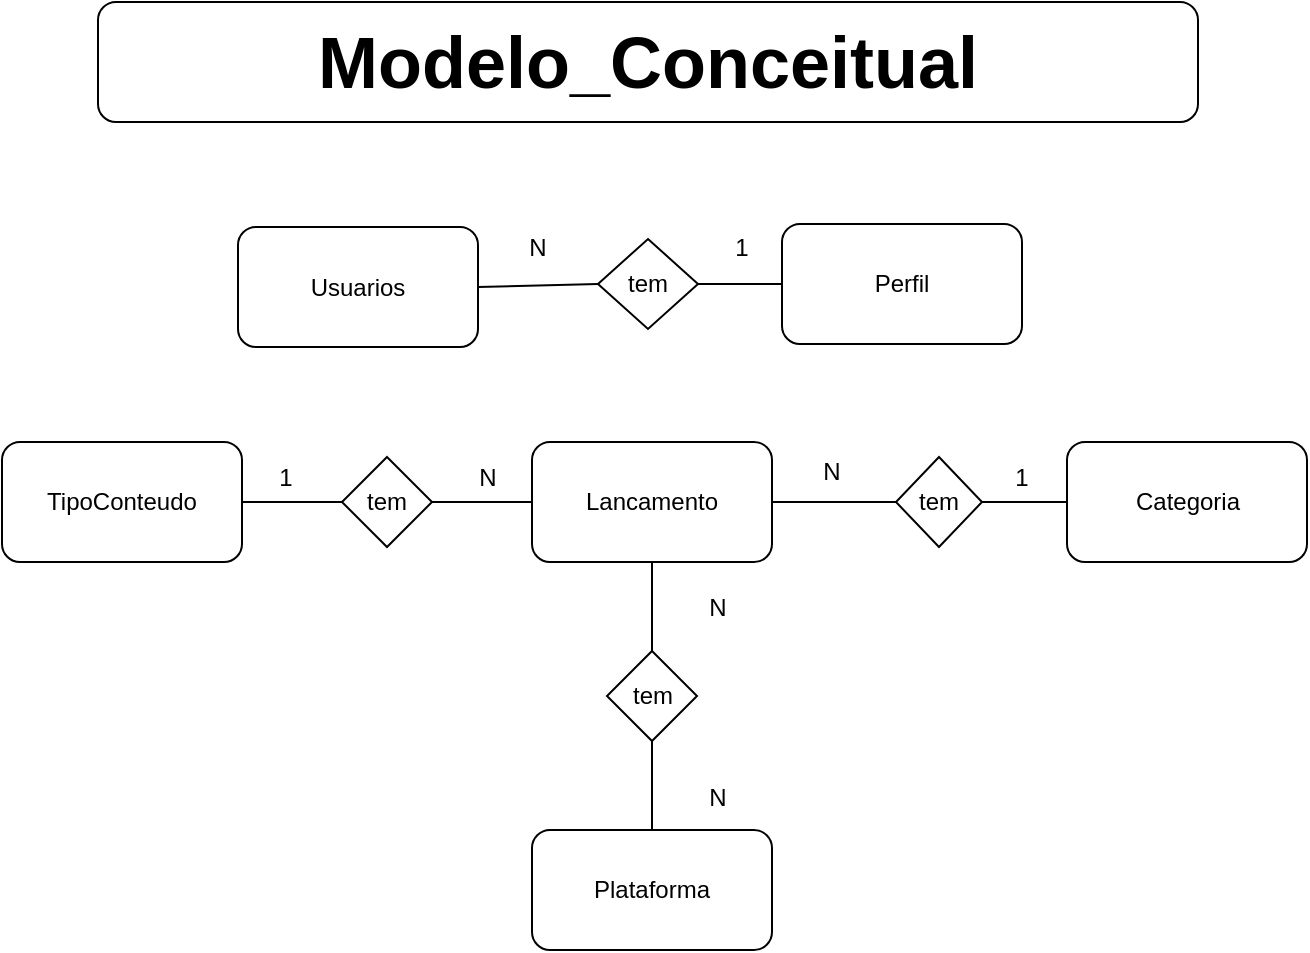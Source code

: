 <mxfile version="10.9.5" type="device"><diagram id="IKnwX2WGVvROxh1DFadM" name="Conceitual"><mxGraphModel dx="926" dy="628" grid="1" gridSize="10" guides="1" tooltips="1" connect="1" arrows="1" fold="1" page="1" pageScale="1" pageWidth="827" pageHeight="1169" math="0" shadow="0"><root><mxCell id="0"/><mxCell id="1" parent="0"/><mxCell id="0rki3idUkufvzQp9shYy-1" value="&lt;b&gt;&lt;font style=&quot;font-size: 36px&quot;&gt;Modelo_Conceitual&lt;/font&gt;&lt;/b&gt;" style="rounded=1;whiteSpace=wrap;html=1;" parent="1" vertex="1"><mxGeometry x="217" y="20" width="550" height="60" as="geometry"/></mxCell><mxCell id="0rki3idUkufvzQp9shYy-2" value="Lancamento" style="rounded=1;whiteSpace=wrap;html=1;" parent="1" vertex="1"><mxGeometry x="434" y="240" width="120" height="60" as="geometry"/></mxCell><mxCell id="0rki3idUkufvzQp9shYy-3" value="Usuarios" style="rounded=1;whiteSpace=wrap;html=1;" parent="1" vertex="1"><mxGeometry x="287" y="132.5" width="120" height="60" as="geometry"/></mxCell><mxCell id="0rki3idUkufvzQp9shYy-4" value="Perfil" style="rounded=1;whiteSpace=wrap;html=1;" parent="1" vertex="1"><mxGeometry x="559" y="131" width="120" height="60" as="geometry"/></mxCell><mxCell id="0rki3idUkufvzQp9shYy-5" value="tem" style="rhombus;whiteSpace=wrap;html=1;" parent="1" vertex="1"><mxGeometry x="467" y="138.5" width="50" height="45" as="geometry"/></mxCell><mxCell id="0rki3idUkufvzQp9shYy-6" value="" style="endArrow=none;html=1;entryX=0;entryY=0.5;entryDx=0;entryDy=0;exitX=1;exitY=0.5;exitDx=0;exitDy=0;" parent="1" source="0rki3idUkufvzQp9shYy-3" target="0rki3idUkufvzQp9shYy-5" edge="1"><mxGeometry width="50" height="50" relative="1" as="geometry"><mxPoint x="157" y="391" as="sourcePoint"/><mxPoint x="207" y="341" as="targetPoint"/></mxGeometry></mxCell><mxCell id="0rki3idUkufvzQp9shYy-7" value="" style="endArrow=none;html=1;entryX=0;entryY=0.5;entryDx=0;entryDy=0;exitX=1;exitY=0.5;exitDx=0;exitDy=0;" parent="1" source="0rki3idUkufvzQp9shYy-5" target="0rki3idUkufvzQp9shYy-4" edge="1"><mxGeometry width="50" height="50" relative="1" as="geometry"><mxPoint x="427" y="171" as="sourcePoint"/><mxPoint x="477" y="171" as="targetPoint"/></mxGeometry></mxCell><mxCell id="0rki3idUkufvzQp9shYy-8" value="TipoConteudo" style="rounded=1;whiteSpace=wrap;html=1;" parent="1" vertex="1"><mxGeometry x="169" y="240" width="120" height="60" as="geometry"/></mxCell><mxCell id="0rki3idUkufvzQp9shYy-9" value="Categoria" style="rounded=1;whiteSpace=wrap;html=1;" parent="1" vertex="1"><mxGeometry x="701.5" y="240" width="120" height="60" as="geometry"/></mxCell><mxCell id="0rki3idUkufvzQp9shYy-19" value="tem" style="rhombus;whiteSpace=wrap;html=1;" parent="1" vertex="1"><mxGeometry x="339" y="247.5" width="45" height="45" as="geometry"/></mxCell><mxCell id="0rki3idUkufvzQp9shYy-20" value="tem" style="rhombus;whiteSpace=wrap;html=1;" parent="1" vertex="1"><mxGeometry x="616" y="247.5" width="43" height="45" as="geometry"/></mxCell><mxCell id="0rki3idUkufvzQp9shYy-23" value="" style="endArrow=none;html=1;entryX=0;entryY=0.5;entryDx=0;entryDy=0;exitX=1;exitY=0.5;exitDx=0;exitDy=0;" parent="1" source="0rki3idUkufvzQp9shYy-2" target="0rki3idUkufvzQp9shYy-20" edge="1"><mxGeometry width="50" height="50" relative="1" as="geometry"><mxPoint x="601.5" y="182.5" as="sourcePoint"/><mxPoint x="411.5" y="15" as="targetPoint"/></mxGeometry></mxCell><mxCell id="0rki3idUkufvzQp9shYy-24" value="" style="endArrow=none;html=1;entryX=0;entryY=0.5;entryDx=0;entryDy=0;exitX=1;exitY=0.5;exitDx=0;exitDy=0;" parent="1" source="0rki3idUkufvzQp9shYy-20" target="0rki3idUkufvzQp9shYy-9" edge="1"><mxGeometry width="50" height="50" relative="1" as="geometry"><mxPoint x="461.5" y="15" as="sourcePoint"/><mxPoint x="521.5" y="15" as="targetPoint"/></mxGeometry></mxCell><mxCell id="0rki3idUkufvzQp9shYy-25" value="" style="endArrow=none;html=1;entryX=1;entryY=0.5;entryDx=0;entryDy=0;exitX=0;exitY=0.5;exitDx=0;exitDy=0;" parent="1" source="0rki3idUkufvzQp9shYy-19" target="0rki3idUkufvzQp9shYy-8" edge="1"><mxGeometry width="50" height="50" relative="1" as="geometry"><mxPoint x="471.5" y="113.5" as="sourcePoint"/><mxPoint x="531.5" y="113.5" as="targetPoint"/></mxGeometry></mxCell><mxCell id="0rki3idUkufvzQp9shYy-28" value="Plataforma" style="rounded=1;whiteSpace=wrap;html=1;" parent="1" vertex="1"><mxGeometry x="434" y="434" width="120" height="60" as="geometry"/></mxCell><mxCell id="0rki3idUkufvzQp9shYy-29" value="tem" style="rhombus;whiteSpace=wrap;html=1;" parent="1" vertex="1"><mxGeometry x="471.5" y="344.5" width="45" height="45" as="geometry"/></mxCell><mxCell id="0rki3idUkufvzQp9shYy-30" value="" style="endArrow=none;html=1;entryX=0.5;entryY=0;entryDx=0;entryDy=0;exitX=0.5;exitY=1;exitDx=0;exitDy=0;" parent="1" source="0rki3idUkufvzQp9shYy-2" target="0rki3idUkufvzQp9shYy-29" edge="1"><mxGeometry width="50" height="50" relative="1" as="geometry"><mxPoint x="494" y="350" as="sourcePoint"/><mxPoint x="604.0" y="280" as="targetPoint"/></mxGeometry></mxCell><mxCell id="0rki3idUkufvzQp9shYy-31" value="" style="endArrow=none;html=1;entryX=0.5;entryY=0;entryDx=0;entryDy=0;exitX=0.5;exitY=1;exitDx=0;exitDy=0;" parent="1" source="0rki3idUkufvzQp9shYy-29" target="0rki3idUkufvzQp9shYy-28" edge="1"><mxGeometry width="50" height="50" relative="1" as="geometry"><mxPoint x="574.0" y="290" as="sourcePoint"/><mxPoint x="614.0" y="290" as="targetPoint"/></mxGeometry></mxCell><mxCell id="Ps4J2Fh5uunrOuIDjTFJ-3" value="N" style="text;html=1;strokeColor=none;fillColor=none;align=center;verticalAlign=middle;whiteSpace=wrap;rounded=0;" parent="1" vertex="1"><mxGeometry x="417" y="132.5" width="40" height="20" as="geometry"/></mxCell><mxCell id="Ps4J2Fh5uunrOuIDjTFJ-4" value="1" style="text;html=1;strokeColor=none;fillColor=none;align=center;verticalAlign=middle;whiteSpace=wrap;rounded=0;" parent="1" vertex="1"><mxGeometry x="519" y="132.5" width="40" height="20" as="geometry"/></mxCell><mxCell id="Ps4J2Fh5uunrOuIDjTFJ-6" value="N" style="text;html=1;strokeColor=none;fillColor=none;align=center;verticalAlign=middle;whiteSpace=wrap;rounded=0;" parent="1" vertex="1"><mxGeometry x="506.5" y="407.5" width="40" height="20" as="geometry"/></mxCell><mxCell id="vnw5zGLadRv68ehUV5MJ-1" value="N" style="text;html=1;strokeColor=none;fillColor=none;align=center;verticalAlign=middle;whiteSpace=wrap;rounded=0;" parent="1" vertex="1"><mxGeometry x="506.5" y="312.5" width="40" height="20" as="geometry"/></mxCell><mxCell id="vnw5zGLadRv68ehUV5MJ-2" value="1" style="text;html=1;strokeColor=none;fillColor=none;align=center;verticalAlign=middle;whiteSpace=wrap;rounded=0;" parent="1" vertex="1"><mxGeometry x="659" y="247.5" width="40" height="20" as="geometry"/></mxCell><mxCell id="vnw5zGLadRv68ehUV5MJ-3" value="1" style="text;html=1;strokeColor=none;fillColor=none;align=center;verticalAlign=middle;whiteSpace=wrap;rounded=0;" parent="1" vertex="1"><mxGeometry x="291" y="247.5" width="40" height="20" as="geometry"/></mxCell><mxCell id="6OvE1vH8-m94Sic16W-X-6" value="" style="endArrow=none;html=1;entryX=1;entryY=0.5;entryDx=0;entryDy=0;exitX=0;exitY=0.5;exitDx=0;exitDy=0;" parent="1" source="0rki3idUkufvzQp9shYy-2" target="0rki3idUkufvzQp9shYy-19" edge="1"><mxGeometry width="50" height="50" relative="1" as="geometry"><mxPoint x="239" y="300.5" as="sourcePoint"/><mxPoint x="19" y="283.5" as="targetPoint"/></mxGeometry></mxCell><mxCell id="6OvE1vH8-m94Sic16W-X-7" value="N" style="text;html=1;strokeColor=none;fillColor=none;align=center;verticalAlign=middle;whiteSpace=wrap;rounded=0;" parent="1" vertex="1"><mxGeometry x="392" y="247.5" width="40" height="20" as="geometry"/></mxCell><mxCell id="Ek5ARJxSfsTclwWQQklN-2" value="N" style="text;html=1;strokeColor=none;fillColor=none;align=center;verticalAlign=middle;whiteSpace=wrap;rounded=0;" parent="1" vertex="1"><mxGeometry x="564" y="245" width="40" height="20" as="geometry"/></mxCell></root></mxGraphModel></diagram><diagram id="EGHrny3RZCT56U7k2skt" name="Lógico"><mxGraphModel dx="926" dy="628" grid="1" gridSize="10" guides="1" tooltips="1" connect="1" arrows="1" fold="1" page="1" pageScale="1" pageWidth="827" pageHeight="1169" math="0" shadow="0"><root><mxCell id="7Ri-d8o1p8bGG8eYC5vz-0"/><mxCell id="7Ri-d8o1p8bGG8eYC5vz-1" parent="7Ri-d8o1p8bGG8eYC5vz-0"/><mxCell id="NdsXeP2l0kmB4vTg7aDw-0" value="&lt;b&gt;&lt;font style=&quot;font-size: 36px&quot;&gt;Modelo_Lógico&lt;/font&gt;&lt;/b&gt;" style="rounded=1;whiteSpace=wrap;html=1;" parent="7Ri-d8o1p8bGG8eYC5vz-1" vertex="1"><mxGeometry x="245" y="30" width="550" height="60" as="geometry"/></mxCell><mxCell id="O2odeayX1p85_oDt7frI-0" value="Usuarios" style="swimlane;fontStyle=0;childLayout=stackLayout;horizontal=1;startSize=26;fillColor=#e0e0e0;horizontalStack=0;resizeParent=1;resizeParentMax=0;resizeLast=0;collapsible=1;marginBottom=0;swimlaneFillColor=#ffffff;align=center;fontSize=14;" parent="7Ri-d8o1p8bGG8eYC5vz-1" vertex="1"><mxGeometry x="195" y="159.5" width="180" height="160" as="geometry"/></mxCell><mxCell id="O2odeayX1p85_oDt7frI-1" value="IdUsuario : INT" style="shape=partialRectangle;top=0;left=0;right=0;bottom=1;align=left;verticalAlign=middle;fillColor=none;spacingLeft=34;spacingRight=4;overflow=hidden;rotatable=0;points=[[0,0.5],[1,0.5]];portConstraint=eastwest;dropTarget=0;fontStyle=5;fontSize=12;" parent="O2odeayX1p85_oDt7frI-0" vertex="1"><mxGeometry y="26" width="180" height="30" as="geometry"/></mxCell><mxCell id="O2odeayX1p85_oDt7frI-2" value="PK" style="shape=partialRectangle;top=0;left=0;bottom=0;fillColor=none;align=left;verticalAlign=middle;spacingLeft=4;spacingRight=4;overflow=hidden;rotatable=0;points=[];portConstraint=eastwest;part=1;fontSize=12;" parent="O2odeayX1p85_oDt7frI-1" vertex="1" connectable="0"><mxGeometry width="30" height="30" as="geometry"/></mxCell><mxCell id="O2odeayX1p85_oDt7frI-3" value="Nome : VARCHAR(250)" style="shape=partialRectangle;top=0;left=0;right=0;bottom=0;align=left;verticalAlign=top;fillColor=none;spacingLeft=34;spacingRight=4;overflow=hidden;rotatable=0;points=[[0,0.5],[1,0.5]];portConstraint=eastwest;dropTarget=0;fontSize=12;" parent="O2odeayX1p85_oDt7frI-0" vertex="1"><mxGeometry y="56" width="180" height="26" as="geometry"/></mxCell><mxCell id="O2odeayX1p85_oDt7frI-4" value="" style="shape=partialRectangle;top=0;left=0;bottom=0;fillColor=none;align=left;verticalAlign=top;spacingLeft=4;spacingRight=4;overflow=hidden;rotatable=0;points=[];portConstraint=eastwest;part=1;fontSize=12;" parent="O2odeayX1p85_oDt7frI-3" vertex="1" connectable="0"><mxGeometry width="30" height="26" as="geometry"/></mxCell><mxCell id="O2odeayX1p85_oDt7frI-5" value="Email : VARCHAR(250)" style="shape=partialRectangle;top=0;left=0;right=0;bottom=0;align=left;verticalAlign=top;fillColor=none;spacingLeft=34;spacingRight=4;overflow=hidden;rotatable=0;points=[[0,0.5],[1,0.5]];portConstraint=eastwest;dropTarget=0;fontSize=12;" parent="O2odeayX1p85_oDt7frI-0" vertex="1"><mxGeometry y="82" width="180" height="26" as="geometry"/></mxCell><mxCell id="O2odeayX1p85_oDt7frI-6" value="" style="shape=partialRectangle;top=0;left=0;bottom=0;fillColor=none;align=left;verticalAlign=top;spacingLeft=4;spacingRight=4;overflow=hidden;rotatable=0;points=[];portConstraint=eastwest;part=1;fontSize=12;" parent="O2odeayX1p85_oDt7frI-5" vertex="1" connectable="0"><mxGeometry width="30" height="26" as="geometry"/></mxCell><mxCell id="O2odeayX1p85_oDt7frI-7" value="Senha : VARCHAR(250)" style="shape=partialRectangle;top=0;left=0;right=0;bottom=0;align=left;verticalAlign=top;fillColor=none;spacingLeft=34;spacingRight=4;overflow=hidden;rotatable=0;points=[[0,0.5],[1,0.5]];portConstraint=eastwest;dropTarget=0;fontSize=12;" parent="O2odeayX1p85_oDt7frI-0" vertex="1"><mxGeometry y="108" width="180" height="26" as="geometry"/></mxCell><mxCell id="O2odeayX1p85_oDt7frI-8" value="" style="shape=partialRectangle;top=0;left=0;bottom=0;fillColor=none;align=left;verticalAlign=top;spacingLeft=4;spacingRight=4;overflow=hidden;rotatable=0;points=[];portConstraint=eastwest;part=1;fontSize=12;" parent="O2odeayX1p85_oDt7frI-7" vertex="1" connectable="0"><mxGeometry width="30" height="26" as="geometry"/></mxCell><mxCell id="Vu28SSh7obWWDR5GyTZl-0" value="IdPerfil : INT" style="shape=partialRectangle;top=0;left=0;right=0;bottom=0;align=left;verticalAlign=top;fillColor=none;spacingLeft=34;spacingRight=4;overflow=hidden;rotatable=0;points=[[0,0.5],[1,0.5]];portConstraint=eastwest;dropTarget=0;fontSize=12;" parent="O2odeayX1p85_oDt7frI-0" vertex="1"><mxGeometry y="134" width="180" height="26" as="geometry"/></mxCell><mxCell id="Vu28SSh7obWWDR5GyTZl-1" value="FK" style="shape=partialRectangle;top=0;left=0;bottom=0;fillColor=none;align=left;verticalAlign=top;spacingLeft=4;spacingRight=4;overflow=hidden;rotatable=0;points=[];portConstraint=eastwest;part=1;fontSize=12;" parent="Vu28SSh7obWWDR5GyTZl-0" vertex="1" connectable="0"><mxGeometry width="30" height="26" as="geometry"/></mxCell><mxCell id="16eVFAunncy68CrS1ix2-0" value="Perfil" style="swimlane;fontStyle=0;childLayout=stackLayout;horizontal=1;startSize=26;fillColor=#e0e0e0;horizontalStack=0;resizeParent=1;resizeParentMax=0;resizeLast=0;collapsible=1;marginBottom=0;swimlaneFillColor=#ffffff;align=center;fontSize=14;" parent="7Ri-d8o1p8bGG8eYC5vz-1" vertex="1"><mxGeometry x="180" y="336.5" width="190" height="82" as="geometry"/></mxCell><mxCell id="16eVFAunncy68CrS1ix2-1" value="IdPerfil : INT" style="shape=partialRectangle;top=0;left=0;right=0;bottom=1;align=left;verticalAlign=middle;fillColor=none;spacingLeft=34;spacingRight=4;overflow=hidden;rotatable=0;points=[[0,0.5],[1,0.5]];portConstraint=eastwest;dropTarget=0;fontStyle=5;fontSize=12;" parent="16eVFAunncy68CrS1ix2-0" vertex="1"><mxGeometry y="26" width="190" height="30" as="geometry"/></mxCell><mxCell id="16eVFAunncy68CrS1ix2-2" value="PK" style="shape=partialRectangle;top=0;left=0;bottom=0;fillColor=none;align=left;verticalAlign=middle;spacingLeft=4;spacingRight=4;overflow=hidden;rotatable=0;points=[];portConstraint=eastwest;part=1;fontSize=12;" parent="16eVFAunncy68CrS1ix2-1" vertex="1" connectable="0"><mxGeometry width="30" height="30" as="geometry"/></mxCell><mxCell id="16eVFAunncy68CrS1ix2-3" value="TipoPerfil : VARCHAR(50)" style="shape=partialRectangle;top=0;left=0;right=0;bottom=0;align=left;verticalAlign=top;fillColor=none;spacingLeft=34;spacingRight=4;overflow=hidden;rotatable=0;points=[[0,0.5],[1,0.5]];portConstraint=eastwest;dropTarget=0;fontSize=12;" parent="16eVFAunncy68CrS1ix2-0" vertex="1"><mxGeometry y="56" width="190" height="26" as="geometry"/></mxCell><mxCell id="16eVFAunncy68CrS1ix2-4" value="" style="shape=partialRectangle;top=0;left=0;bottom=0;fillColor=none;align=left;verticalAlign=top;spacingLeft=4;spacingRight=4;overflow=hidden;rotatable=0;points=[];portConstraint=eastwest;part=1;fontSize=12;" parent="16eVFAunncy68CrS1ix2-3" vertex="1" connectable="0"><mxGeometry width="30" height="26" as="geometry"/></mxCell><mxCell id="4w_0l3rW0VxgrDe8Ky_o-0" value="" style="edgeStyle=entityRelationEdgeStyle;fontSize=12;html=1;endArrow=ERoneToMany;" parent="7Ri-d8o1p8bGG8eYC5vz-1" source="16eVFAunncy68CrS1ix2-1" target="Vu28SSh7obWWDR5GyTZl-0" edge="1"><mxGeometry width="100" height="100" relative="1" as="geometry"><mxPoint x="180" y="176.5" as="sourcePoint"/><mxPoint x="280" y="76.5" as="targetPoint"/></mxGeometry></mxCell><mxCell id="VnrkUIsHXtLigYM9CemC-0" value="Lancamento" style="swimlane;fontStyle=0;childLayout=stackLayout;horizontal=1;startSize=26;fillColor=#e0e0e0;horizontalStack=0;resizeParent=1;resizeParentMax=0;resizeLast=0;collapsible=1;marginBottom=0;swimlaneFillColor=#ffffff;align=center;fontSize=14;" parent="7Ri-d8o1p8bGG8eYC5vz-1" vertex="1"><mxGeometry x="490" y="144.5" width="210" height="210" as="geometry"/></mxCell><mxCell id="VnrkUIsHXtLigYM9CemC-1" value="IdLancamento : INT" style="shape=partialRectangle;top=0;left=0;right=0;bottom=1;align=left;verticalAlign=middle;fillColor=none;spacingLeft=34;spacingRight=4;overflow=hidden;rotatable=0;points=[[0,0.5],[1,0.5]];portConstraint=eastwest;dropTarget=0;fontStyle=5;fontSize=12;" parent="VnrkUIsHXtLigYM9CemC-0" vertex="1"><mxGeometry y="26" width="210" height="30" as="geometry"/></mxCell><mxCell id="VnrkUIsHXtLigYM9CemC-2" value="PK" style="shape=partialRectangle;top=0;left=0;bottom=0;fillColor=none;align=left;verticalAlign=middle;spacingLeft=4;spacingRight=4;overflow=hidden;rotatable=0;points=[];portConstraint=eastwest;part=1;fontSize=12;" parent="VnrkUIsHXtLigYM9CemC-1" vertex="1" connectable="0"><mxGeometry width="30" height="30" as="geometry"/></mxCell><mxCell id="jdHy19el-QAuQYGRUMuP-0" value="IdTipoConteudo : INT" style="shape=partialRectangle;top=0;left=0;right=0;bottom=0;align=left;verticalAlign=top;fillColor=none;spacingLeft=34;spacingRight=4;overflow=hidden;rotatable=0;points=[[0,0.5],[1,0.5]];portConstraint=eastwest;dropTarget=0;fontSize=12;" parent="VnrkUIsHXtLigYM9CemC-0" vertex="1"><mxGeometry y="56" width="210" height="24" as="geometry"/></mxCell><mxCell id="jdHy19el-QAuQYGRUMuP-1" value="FK" style="shape=partialRectangle;top=0;left=0;bottom=0;fillColor=none;align=left;verticalAlign=top;spacingLeft=4;spacingRight=4;overflow=hidden;rotatable=0;points=[];portConstraint=eastwest;part=1;fontSize=12;" parent="jdHy19el-QAuQYGRUMuP-0" vertex="1" connectable="0"><mxGeometry width="30" height="24" as="geometry"/></mxCell><mxCell id="VnrkUIsHXtLigYM9CemC-3" value="DataLancamento : DATETIME" style="shape=partialRectangle;top=0;left=0;right=0;bottom=0;align=left;verticalAlign=top;fillColor=none;spacingLeft=34;spacingRight=4;overflow=hidden;rotatable=0;points=[[0,0.5],[1,0.5]];portConstraint=eastwest;dropTarget=0;fontSize=12;" parent="VnrkUIsHXtLigYM9CemC-0" vertex="1"><mxGeometry y="80" width="210" height="26" as="geometry"/></mxCell><mxCell id="VnrkUIsHXtLigYM9CemC-4" value="" style="shape=partialRectangle;top=0;left=0;bottom=0;fillColor=none;align=left;verticalAlign=top;spacingLeft=4;spacingRight=4;overflow=hidden;rotatable=0;points=[];portConstraint=eastwest;part=1;fontSize=12;" parent="VnrkUIsHXtLigYM9CemC-3" vertex="1" connectable="0"><mxGeometry width="30" height="26" as="geometry"/></mxCell><mxCell id="hyJkuTpjswOK6uplm6yy-0" value="Duracao : TIME" style="shape=partialRectangle;top=0;left=0;right=0;bottom=0;align=left;verticalAlign=top;fillColor=none;spacingLeft=34;spacingRight=4;overflow=hidden;rotatable=0;points=[[0,0.5],[1,0.5]];portConstraint=eastwest;dropTarget=0;fontSize=12;" parent="VnrkUIsHXtLigYM9CemC-0" vertex="1"><mxGeometry y="106" width="210" height="26" as="geometry"/></mxCell><mxCell id="hyJkuTpjswOK6uplm6yy-1" value="" style="shape=partialRectangle;top=0;left=0;bottom=0;fillColor=none;align=left;verticalAlign=top;spacingLeft=4;spacingRight=4;overflow=hidden;rotatable=0;points=[];portConstraint=eastwest;part=1;fontSize=12;" parent="hyJkuTpjswOK6uplm6yy-0" vertex="1" connectable="0"><mxGeometry width="30" height="26" as="geometry"/></mxCell><mxCell id="VnrkUIsHXtLigYM9CemC-7" value="Titulo : VARCHAR(250)" style="shape=partialRectangle;top=0;left=0;right=0;bottom=0;align=left;verticalAlign=top;fillColor=none;spacingLeft=34;spacingRight=4;overflow=hidden;rotatable=0;points=[[0,0.5],[1,0.5]];portConstraint=eastwest;dropTarget=0;fontSize=12;" parent="VnrkUIsHXtLigYM9CemC-0" vertex="1"><mxGeometry y="132" width="210" height="22" as="geometry"/></mxCell><mxCell id="VnrkUIsHXtLigYM9CemC-8" value="" style="shape=partialRectangle;top=0;left=0;bottom=0;fillColor=none;align=left;verticalAlign=top;spacingLeft=4;spacingRight=4;overflow=hidden;rotatable=0;points=[];portConstraint=eastwest;part=1;fontSize=12;" parent="VnrkUIsHXtLigYM9CemC-7" vertex="1" connectable="0"><mxGeometry width="30" height="22" as="geometry"/></mxCell><mxCell id="WVrqbQGNlWpCRH1jvZAr-11" value="Sinopse : VARCHAR(250)" style="shape=partialRectangle;top=0;left=0;right=0;bottom=0;align=left;verticalAlign=top;fillColor=none;spacingLeft=34;spacingRight=4;overflow=hidden;rotatable=0;points=[[0,0.5],[1,0.5]];portConstraint=eastwest;dropTarget=0;fontSize=12;" parent="VnrkUIsHXtLigYM9CemC-0" vertex="1"><mxGeometry y="154" width="210" height="30" as="geometry"/></mxCell><mxCell id="WVrqbQGNlWpCRH1jvZAr-12" value="" style="shape=partialRectangle;top=0;left=0;bottom=0;fillColor=none;align=left;verticalAlign=top;spacingLeft=4;spacingRight=4;overflow=hidden;rotatable=0;points=[];portConstraint=eastwest;part=1;fontSize=12;" parent="WVrqbQGNlWpCRH1jvZAr-11" vertex="1" connectable="0"><mxGeometry width="30" height="30" as="geometry"/></mxCell><mxCell id="jdHy19el-QAuQYGRUMuP-2" value="IdCategoria : INT" style="shape=partialRectangle;top=0;left=0;right=0;bottom=0;align=left;verticalAlign=top;fillColor=none;spacingLeft=34;spacingRight=4;overflow=hidden;rotatable=0;points=[[0,0.5],[1,0.5]];portConstraint=eastwest;dropTarget=0;fontSize=12;" parent="VnrkUIsHXtLigYM9CemC-0" vertex="1"><mxGeometry y="184" width="210" height="26" as="geometry"/></mxCell><mxCell id="jdHy19el-QAuQYGRUMuP-3" value="FK" style="shape=partialRectangle;top=0;left=0;bottom=0;fillColor=none;align=left;verticalAlign=top;spacingLeft=4;spacingRight=4;overflow=hidden;rotatable=0;points=[];portConstraint=eastwest;part=1;fontSize=12;" parent="jdHy19el-QAuQYGRUMuP-2" vertex="1" connectable="0"><mxGeometry width="30" height="26" as="geometry"/></mxCell><mxCell id="WVrqbQGNlWpCRH1jvZAr-0" value="Categoria" style="swimlane;fontStyle=0;childLayout=stackLayout;horizontal=1;startSize=26;fillColor=#e0e0e0;horizontalStack=0;resizeParent=1;resizeParentMax=0;resizeLast=0;collapsible=1;marginBottom=0;swimlaneFillColor=#ffffff;align=center;fontSize=14;" parent="7Ri-d8o1p8bGG8eYC5vz-1" vertex="1"><mxGeometry x="185" y="450.5" width="180" height="82" as="geometry"/></mxCell><mxCell id="WVrqbQGNlWpCRH1jvZAr-1" value="IdCategoria : INT" style="shape=partialRectangle;top=0;left=0;right=0;bottom=1;align=left;verticalAlign=middle;fillColor=none;spacingLeft=34;spacingRight=4;overflow=hidden;rotatable=0;points=[[0,0.5],[1,0.5]];portConstraint=eastwest;dropTarget=0;fontStyle=5;fontSize=12;" parent="WVrqbQGNlWpCRH1jvZAr-0" vertex="1"><mxGeometry y="26" width="180" height="30" as="geometry"/></mxCell><mxCell id="WVrqbQGNlWpCRH1jvZAr-2" value="PK" style="shape=partialRectangle;top=0;left=0;bottom=0;fillColor=none;align=left;verticalAlign=middle;spacingLeft=4;spacingRight=4;overflow=hidden;rotatable=0;points=[];portConstraint=eastwest;part=1;fontSize=12;" parent="WVrqbQGNlWpCRH1jvZAr-1" vertex="1" connectable="0"><mxGeometry width="30" height="30" as="geometry"/></mxCell><mxCell id="WVrqbQGNlWpCRH1jvZAr-3" value="Nome : VARCHAR(250)" style="shape=partialRectangle;top=0;left=0;right=0;bottom=0;align=left;verticalAlign=top;fillColor=none;spacingLeft=34;spacingRight=4;overflow=hidden;rotatable=0;points=[[0,0.5],[1,0.5]];portConstraint=eastwest;dropTarget=0;fontSize=12;" parent="WVrqbQGNlWpCRH1jvZAr-0" vertex="1"><mxGeometry y="56" width="180" height="26" as="geometry"/></mxCell><mxCell id="WVrqbQGNlWpCRH1jvZAr-4" value="" style="shape=partialRectangle;top=0;left=0;bottom=0;fillColor=none;align=left;verticalAlign=top;spacingLeft=4;spacingRight=4;overflow=hidden;rotatable=0;points=[];portConstraint=eastwest;part=1;fontSize=12;" parent="WVrqbQGNlWpCRH1jvZAr-3" vertex="1" connectable="0"><mxGeometry width="30" height="26" as="geometry"/></mxCell><mxCell id="4VrBA0bQ8mPD_wwiLWpy-0" value="" style="edgeStyle=entityRelationEdgeStyle;fontSize=12;html=1;endArrow=ERoneToMany;entryX=0;entryY=0.5;entryDx=0;entryDy=0;" parent="7Ri-d8o1p8bGG8eYC5vz-1" source="WVrqbQGNlWpCRH1jvZAr-1" target="jdHy19el-QAuQYGRUMuP-2" edge="1"><mxGeometry width="100" height="100" relative="1" as="geometry"><mxPoint x="100" y="476.5" as="sourcePoint"/><mxPoint x="200" y="376.5" as="targetPoint"/></mxGeometry></mxCell><mxCell id="HNiEkRMSMiZ75FIC79KM-0" value="TipoConteudo" style="swimlane;fontStyle=0;childLayout=stackLayout;horizontal=1;startSize=26;fillColor=#e0e0e0;horizontalStack=0;resizeParent=1;resizeParentMax=0;resizeLast=0;collapsible=1;marginBottom=0;swimlaneFillColor=#ffffff;align=center;fontSize=14;" parent="7Ri-d8o1p8bGG8eYC5vz-1" vertex="1"><mxGeometry x="780" y="174.5" width="180" height="82" as="geometry"/></mxCell><mxCell id="HNiEkRMSMiZ75FIC79KM-1" value="IdTipoConteudo : INT" style="shape=partialRectangle;top=0;left=0;right=0;bottom=1;align=left;verticalAlign=middle;fillColor=none;spacingLeft=34;spacingRight=4;overflow=hidden;rotatable=0;points=[[0,0.5],[1,0.5]];portConstraint=eastwest;dropTarget=0;fontStyle=5;fontSize=12;" parent="HNiEkRMSMiZ75FIC79KM-0" vertex="1"><mxGeometry y="26" width="180" height="30" as="geometry"/></mxCell><mxCell id="HNiEkRMSMiZ75FIC79KM-2" value="PK" style="shape=partialRectangle;top=0;left=0;bottom=0;fillColor=none;align=left;verticalAlign=middle;spacingLeft=4;spacingRight=4;overflow=hidden;rotatable=0;points=[];portConstraint=eastwest;part=1;fontSize=12;" parent="HNiEkRMSMiZ75FIC79KM-1" vertex="1" connectable="0"><mxGeometry width="30" height="30" as="geometry"/></mxCell><mxCell id="HNiEkRMSMiZ75FIC79KM-3" value="Nome : VARCHAR(250)" style="shape=partialRectangle;top=0;left=0;right=0;bottom=0;align=left;verticalAlign=top;fillColor=none;spacingLeft=34;spacingRight=4;overflow=hidden;rotatable=0;points=[[0,0.5],[1,0.5]];portConstraint=eastwest;dropTarget=0;fontSize=12;" parent="HNiEkRMSMiZ75FIC79KM-0" vertex="1"><mxGeometry y="56" width="180" height="26" as="geometry"/></mxCell><mxCell id="HNiEkRMSMiZ75FIC79KM-4" value="" style="shape=partialRectangle;top=0;left=0;bottom=0;fillColor=none;align=left;verticalAlign=top;spacingLeft=4;spacingRight=4;overflow=hidden;rotatable=0;points=[];portConstraint=eastwest;part=1;fontSize=12;" parent="HNiEkRMSMiZ75FIC79KM-3" vertex="1" connectable="0"><mxGeometry width="30" height="26" as="geometry"/></mxCell><mxCell id="HNiEkRMSMiZ75FIC79KM-5" value="" style="edgeStyle=entityRelationEdgeStyle;fontSize=12;html=1;endArrow=ERoneToMany;" parent="7Ri-d8o1p8bGG8eYC5vz-1" source="HNiEkRMSMiZ75FIC79KM-1" target="jdHy19el-QAuQYGRUMuP-0" edge="1"><mxGeometry width="100" height="100" relative="1" as="geometry"><mxPoint x="250" y="228.5" as="sourcePoint"/><mxPoint x="330" y="317.029" as="targetPoint"/></mxGeometry></mxCell><mxCell id="Wy2t3hgFdZ64awi4qET6-0" value="Plataforma" style="swimlane;fontStyle=0;childLayout=stackLayout;horizontal=1;startSize=26;fillColor=#e0e0e0;horizontalStack=0;resizeParent=1;resizeParentMax=0;resizeLast=0;collapsible=1;marginBottom=0;swimlaneFillColor=#ffffff;align=center;fontSize=14;" parent="7Ri-d8o1p8bGG8eYC5vz-1" vertex="1"><mxGeometry x="502.5" y="418.5" width="180" height="82" as="geometry"/></mxCell><mxCell id="Wy2t3hgFdZ64awi4qET6-1" value="IdPlataforma : INT" style="shape=partialRectangle;top=0;left=0;right=0;bottom=1;align=left;verticalAlign=middle;fillColor=none;spacingLeft=34;spacingRight=4;overflow=hidden;rotatable=0;points=[[0,0.5],[1,0.5]];portConstraint=eastwest;dropTarget=0;fontStyle=5;fontSize=12;" parent="Wy2t3hgFdZ64awi4qET6-0" vertex="1"><mxGeometry y="26" width="180" height="30" as="geometry"/></mxCell><mxCell id="Wy2t3hgFdZ64awi4qET6-2" value="PK" style="shape=partialRectangle;top=0;left=0;bottom=0;fillColor=none;align=left;verticalAlign=middle;spacingLeft=4;spacingRight=4;overflow=hidden;rotatable=0;points=[];portConstraint=eastwest;part=1;fontSize=12;" parent="Wy2t3hgFdZ64awi4qET6-1" vertex="1" connectable="0"><mxGeometry width="30" height="30" as="geometry"/></mxCell><mxCell id="Wy2t3hgFdZ64awi4qET6-3" value="Nome : VARCHAR(250)" style="shape=partialRectangle;top=0;left=0;right=0;bottom=0;align=left;verticalAlign=top;fillColor=none;spacingLeft=34;spacingRight=4;overflow=hidden;rotatable=0;points=[[0,0.5],[1,0.5]];portConstraint=eastwest;dropTarget=0;fontSize=12;" parent="Wy2t3hgFdZ64awi4qET6-0" vertex="1"><mxGeometry y="56" width="180" height="26" as="geometry"/></mxCell><mxCell id="Wy2t3hgFdZ64awi4qET6-4" value="" style="shape=partialRectangle;top=0;left=0;bottom=0;fillColor=none;align=left;verticalAlign=top;spacingLeft=4;spacingRight=4;overflow=hidden;rotatable=0;points=[];portConstraint=eastwest;part=1;fontSize=12;" parent="Wy2t3hgFdZ64awi4qET6-3" vertex="1" connectable="0"><mxGeometry width="30" height="26" as="geometry"/></mxCell><mxCell id="Wy2t3hgFdZ64awi4qET6-10" value="PlataformaLancamento" style="swimlane;fontStyle=0;childLayout=stackLayout;horizontal=1;startSize=26;fillColor=#e0e0e0;horizontalStack=0;resizeParent=1;resizeParentMax=0;resizeLast=0;collapsible=1;marginBottom=0;swimlaneFillColor=#ffffff;align=center;fontSize=14;" parent="7Ri-d8o1p8bGG8eYC5vz-1" vertex="1"><mxGeometry x="780" y="396.5" width="180" height="78" as="geometry"/></mxCell><mxCell id="Wy2t3hgFdZ64awi4qET6-15" value="IdLancamento : INT" style="shape=partialRectangle;top=0;left=0;right=0;bottom=0;align=left;verticalAlign=top;fillColor=none;spacingLeft=34;spacingRight=4;overflow=hidden;rotatable=0;points=[[0,0.5],[1,0.5]];portConstraint=eastwest;dropTarget=0;fontSize=12;" parent="Wy2t3hgFdZ64awi4qET6-10" vertex="1"><mxGeometry y="26" width="180" height="26" as="geometry"/></mxCell><mxCell id="Wy2t3hgFdZ64awi4qET6-16" value="FK" style="shape=partialRectangle;top=0;left=0;bottom=0;fillColor=none;align=left;verticalAlign=top;spacingLeft=4;spacingRight=4;overflow=hidden;rotatable=0;points=[];portConstraint=eastwest;part=1;fontSize=12;" parent="Wy2t3hgFdZ64awi4qET6-15" vertex="1" connectable="0"><mxGeometry width="30" height="26" as="geometry"/></mxCell><mxCell id="Wy2t3hgFdZ64awi4qET6-13" value="IdPlataforma : INT" style="shape=partialRectangle;top=0;left=0;right=0;bottom=0;align=left;verticalAlign=top;fillColor=none;spacingLeft=34;spacingRight=4;overflow=hidden;rotatable=0;points=[[0,0.5],[1,0.5]];portConstraint=eastwest;dropTarget=0;fontSize=12;" parent="Wy2t3hgFdZ64awi4qET6-10" vertex="1"><mxGeometry y="52" width="180" height="26" as="geometry"/></mxCell><mxCell id="Wy2t3hgFdZ64awi4qET6-14" value="FK" style="shape=partialRectangle;top=0;left=0;bottom=0;fillColor=none;align=left;verticalAlign=top;spacingLeft=4;spacingRight=4;overflow=hidden;rotatable=0;points=[];portConstraint=eastwest;part=1;fontSize=12;" parent="Wy2t3hgFdZ64awi4qET6-13" vertex="1" connectable="0"><mxGeometry width="30" height="26" as="geometry"/></mxCell><mxCell id="Wy2t3hgFdZ64awi4qET6-21" value="" style="edgeStyle=entityRelationEdgeStyle;fontSize=12;html=1;endArrow=ERoneToMany;entryX=0;entryY=0.5;entryDx=0;entryDy=0;" parent="7Ri-d8o1p8bGG8eYC5vz-1" source="VnrkUIsHXtLigYM9CemC-1" target="Wy2t3hgFdZ64awi4qET6-15" edge="1"><mxGeometry width="100" height="100" relative="1" as="geometry"><mxPoint x="250" y="358.206" as="sourcePoint"/><mxPoint x="330" y="382.912" as="targetPoint"/></mxGeometry></mxCell><mxCell id="Wy2t3hgFdZ64awi4qET6-22" value="" style="edgeStyle=entityRelationEdgeStyle;fontSize=12;html=1;endArrow=ERoneToMany;exitX=1;exitY=0.5;exitDx=0;exitDy=0;entryX=0;entryY=0.5;entryDx=0;entryDy=0;" parent="7Ri-d8o1p8bGG8eYC5vz-1" source="Wy2t3hgFdZ64awi4qET6-1" target="Wy2t3hgFdZ64awi4qET6-13" edge="1"><mxGeometry width="100" height="100" relative="1" as="geometry"><mxPoint x="260" y="368.206" as="sourcePoint"/><mxPoint x="430" y="516.5" as="targetPoint"/></mxGeometry></mxCell></root></mxGraphModel></diagram></mxfile>